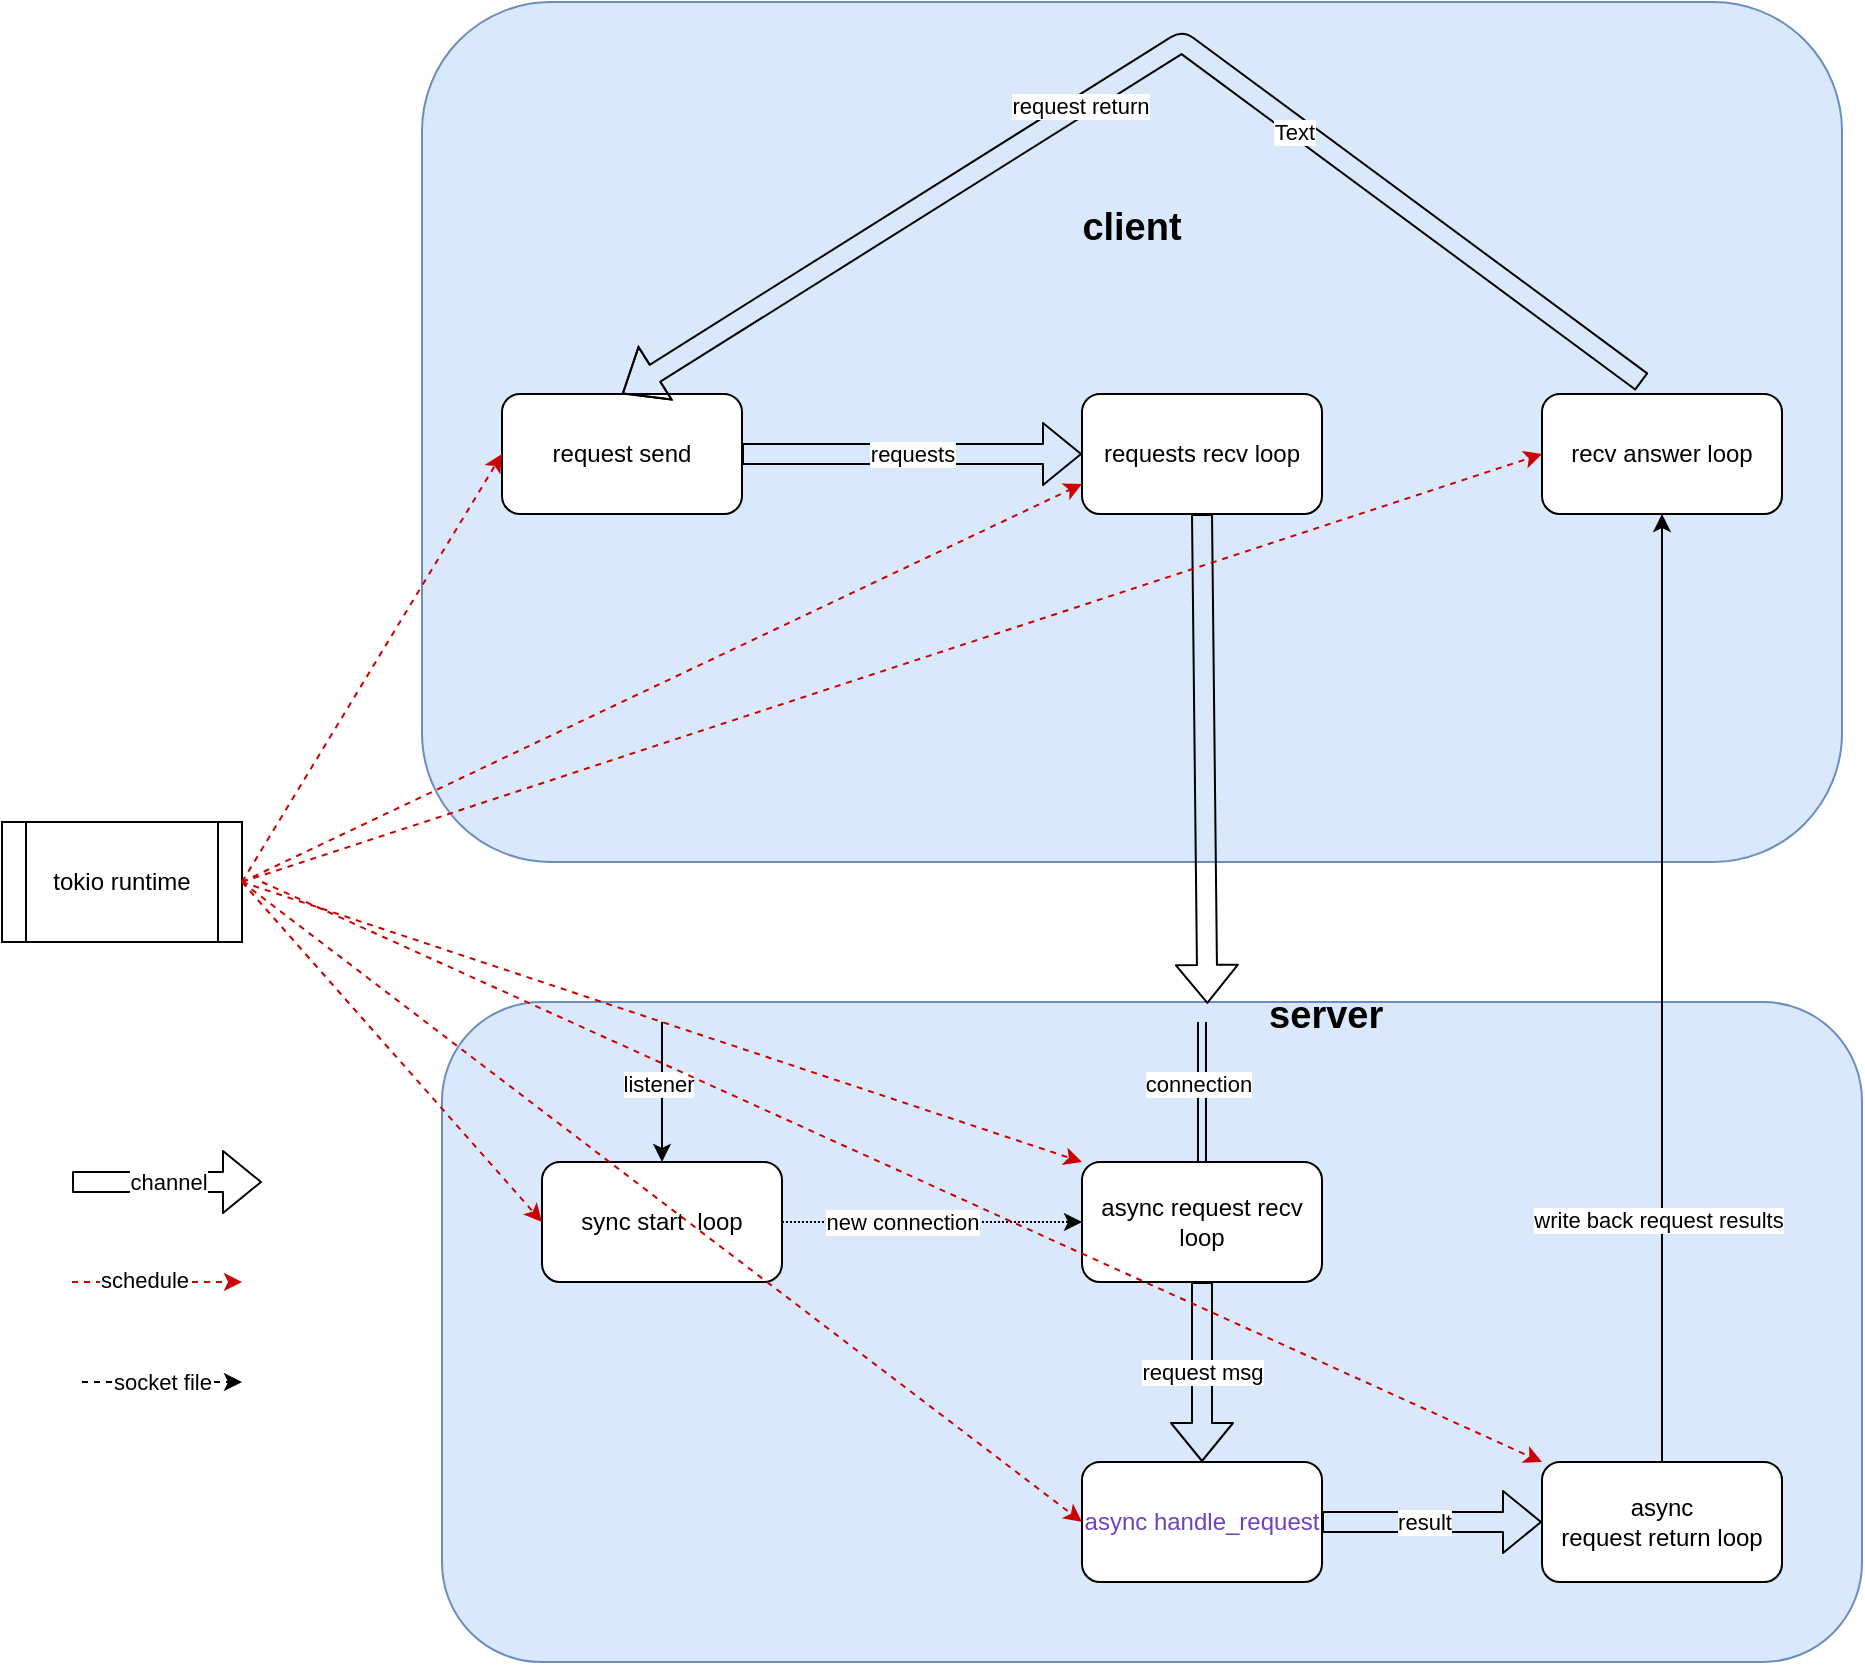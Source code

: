 <mxfile version="13.1.5" type="github"><diagram id="JsJCmZyqEPI-B3fBY6hO" name="Page-1"><mxGraphModel dx="2036" dy="715" grid="1" gridSize="10" guides="1" tooltips="1" connect="1" arrows="1" fold="1" page="1" pageScale="1" pageWidth="850" pageHeight="1100" math="0" shadow="0"><root><mxCell id="0"/><mxCell id="1" parent="0"/><mxCell id="cXLMN5Zo9pwXNlJQebRA-35" value="&lt;span style=&quot;font-size: 19px&quot;&gt;&lt;b&gt;client&lt;br&gt;&lt;br&gt;&lt;br&gt;&lt;br&gt;&lt;br&gt;&lt;br&gt;&lt;br&gt;&lt;br&gt;&lt;br&gt;&lt;br&gt;&lt;/b&gt;&lt;/span&gt;" style="rounded=1;whiteSpace=wrap;html=1;fillColor=#dae8fc;strokeColor=#6c8ebf;" vertex="1" parent="1"><mxGeometry x="70" y="30" width="710" height="430" as="geometry"/></mxCell><mxCell id="cXLMN5Zo9pwXNlJQebRA-22" value="&lt;b style=&quot;font-size: 19px&quot;&gt;&amp;nbsp; &amp;nbsp; &amp;nbsp; &amp;nbsp; &amp;nbsp; &amp;nbsp; &amp;nbsp; &amp;nbsp; &amp;nbsp; &amp;nbsp; &amp;nbsp; &amp;nbsp; &amp;nbsp; &amp;nbsp; &amp;nbsp; &amp;nbsp; &amp;nbsp;server&lt;/b&gt;&lt;br&gt;&lt;br&gt;&lt;br&gt;&lt;br&gt;&lt;br&gt;&lt;br&gt;&lt;br&gt;&lt;br&gt;&lt;br&gt;&lt;br&gt;&lt;br&gt;&lt;br&gt;&lt;br&gt;&lt;br&gt;&lt;br&gt;&lt;br&gt;&lt;br&gt;&lt;br&gt;&lt;br&gt;&lt;br&gt;&lt;br&gt;&lt;br&gt;&lt;br&gt;" style="rounded=1;whiteSpace=wrap;html=1;fillColor=#dae8fc;strokeColor=#6c8ebf;" vertex="1" parent="1"><mxGeometry x="80" y="530" width="710" height="330" as="geometry"/></mxCell><mxCell id="cXLMN5Zo9pwXNlJQebRA-1" value="sync start&amp;nbsp; loop" style="rounded=1;whiteSpace=wrap;html=1;" vertex="1" parent="1"><mxGeometry x="130" y="610" width="120" height="60" as="geometry"/></mxCell><mxCell id="cXLMN5Zo9pwXNlJQebRA-2" value="" style="endArrow=classic;html=1;" edge="1" parent="1"><mxGeometry width="50" height="50" relative="1" as="geometry"><mxPoint x="190" y="540" as="sourcePoint"/><mxPoint x="190" y="610" as="targetPoint"/></mxGeometry></mxCell><mxCell id="cXLMN5Zo9pwXNlJQebRA-3" value="listener" style="edgeLabel;html=1;align=center;verticalAlign=middle;resizable=0;points=[];" vertex="1" connectable="0" parent="cXLMN5Zo9pwXNlJQebRA-2"><mxGeometry x="-0.114" y="-2" relative="1" as="geometry"><mxPoint as="offset"/></mxGeometry></mxCell><mxCell id="cXLMN5Zo9pwXNlJQebRA-4" value="" style="endArrow=classic;html=1;dashed=1;dashPattern=1 1;" edge="1" parent="1"><mxGeometry width="50" height="50" relative="1" as="geometry"><mxPoint x="250" y="640" as="sourcePoint"/><mxPoint x="400" y="640" as="targetPoint"/></mxGeometry></mxCell><mxCell id="cXLMN5Zo9pwXNlJQebRA-5" value="new connection" style="edgeLabel;html=1;align=center;verticalAlign=middle;resizable=0;points=[];" vertex="1" connectable="0" parent="cXLMN5Zo9pwXNlJQebRA-4"><mxGeometry x="-0.2" relative="1" as="geometry"><mxPoint as="offset"/></mxGeometry></mxCell><mxCell id="cXLMN5Zo9pwXNlJQebRA-7" value="async request recv loop" style="rounded=1;whiteSpace=wrap;html=1;" vertex="1" parent="1"><mxGeometry x="400" y="610" width="120" height="60" as="geometry"/></mxCell><mxCell id="cXLMN5Zo9pwXNlJQebRA-8" value="&lt;span style=&quot;color: rgb(111 , 66 , 193) ; font-family: , &amp;#34;consolas&amp;#34; , &amp;#34;liberation mono&amp;#34; , &amp;#34;menlo&amp;#34; , monospace ; background-color: rgb(255 , 255 , 255)&quot;&gt;async handle_request&lt;/span&gt;" style="rounded=1;whiteSpace=wrap;html=1;" vertex="1" parent="1"><mxGeometry x="400" y="760" width="120" height="60" as="geometry"/></mxCell><mxCell id="cXLMN5Zo9pwXNlJQebRA-12" value="async&lt;br&gt;request return loop" style="rounded=1;whiteSpace=wrap;html=1;" vertex="1" parent="1"><mxGeometry x="630" y="760" width="120" height="60" as="geometry"/></mxCell><mxCell id="cXLMN5Zo9pwXNlJQebRA-13" value="" style="shape=flexArrow;endArrow=classic;html=1;exitX=1;exitY=0.5;exitDx=0;exitDy=0;" edge="1" parent="1" source="cXLMN5Zo9pwXNlJQebRA-8"><mxGeometry width="50" height="50" relative="1" as="geometry"><mxPoint x="580" y="840" as="sourcePoint"/><mxPoint x="630" y="790" as="targetPoint"/></mxGeometry></mxCell><mxCell id="cXLMN5Zo9pwXNlJQebRA-15" value="result" style="edgeLabel;html=1;align=center;verticalAlign=middle;resizable=0;points=[];" vertex="1" connectable="0" parent="cXLMN5Zo9pwXNlJQebRA-13"><mxGeometry x="-0.073" relative="1" as="geometry"><mxPoint as="offset"/></mxGeometry></mxCell><mxCell id="cXLMN5Zo9pwXNlJQebRA-14" value="request msg" style="shape=flexArrow;endArrow=classic;html=1;exitX=0.5;exitY=1;exitDx=0;exitDy=0;entryX=0.5;entryY=0;entryDx=0;entryDy=0;" edge="1" parent="1" source="cXLMN5Zo9pwXNlJQebRA-7" target="cXLMN5Zo9pwXNlJQebRA-8"><mxGeometry width="50" height="50" relative="1" as="geometry"><mxPoint x="370" y="800" as="sourcePoint"/><mxPoint x="420" y="750" as="targetPoint"/></mxGeometry></mxCell><mxCell id="cXLMN5Zo9pwXNlJQebRA-17" value="" style="shape=link;html=1;" edge="1" parent="1"><mxGeometry width="50" height="50" relative="1" as="geometry"><mxPoint x="460" y="610" as="sourcePoint"/><mxPoint x="460" y="540" as="targetPoint"/></mxGeometry></mxCell><mxCell id="cXLMN5Zo9pwXNlJQebRA-18" value="connection" style="edgeLabel;html=1;align=center;verticalAlign=middle;resizable=0;points=[];" vertex="1" connectable="0" parent="cXLMN5Zo9pwXNlJQebRA-17"><mxGeometry x="0.114" y="2" relative="1" as="geometry"><mxPoint as="offset"/></mxGeometry></mxCell><mxCell id="cXLMN5Zo9pwXNlJQebRA-19" value="" style="endArrow=classic;html=1;exitX=0.5;exitY=0;exitDx=0;exitDy=0;entryX=0.5;entryY=1;entryDx=0;entryDy=0;" edge="1" parent="1" source="cXLMN5Zo9pwXNlJQebRA-12" target="cXLMN5Zo9pwXNlJQebRA-29"><mxGeometry width="50" height="50" relative="1" as="geometry"><mxPoint x="370" y="740" as="sourcePoint"/><mxPoint x="690" y="300" as="targetPoint"/><Array as="points"><mxPoint x="690" y="590"/></Array></mxGeometry></mxCell><mxCell id="cXLMN5Zo9pwXNlJQebRA-20" value="write back request results" style="edgeLabel;html=1;align=center;verticalAlign=middle;resizable=0;points=[];" vertex="1" connectable="0" parent="cXLMN5Zo9pwXNlJQebRA-19"><mxGeometry x="-0.49" y="2" relative="1" as="geometry"><mxPoint as="offset"/></mxGeometry></mxCell><mxCell id="cXLMN5Zo9pwXNlJQebRA-21" value="tokio runtime" style="shape=process;whiteSpace=wrap;html=1;backgroundOutline=1;" vertex="1" parent="1"><mxGeometry x="-140" y="440" width="120" height="60" as="geometry"/></mxCell><mxCell id="cXLMN5Zo9pwXNlJQebRA-23" value="requests recv loop" style="rounded=1;whiteSpace=wrap;html=1;" vertex="1" parent="1"><mxGeometry x="400" y="226" width="120" height="60" as="geometry"/></mxCell><mxCell id="cXLMN5Zo9pwXNlJQebRA-25" value="requests" style="shape=flexArrow;endArrow=classic;html=1;entryX=0;entryY=0.5;entryDx=0;entryDy=0;exitX=1;exitY=0.5;exitDx=0;exitDy=0;" edge="1" parent="1" source="cXLMN5Zo9pwXNlJQebRA-30" target="cXLMN5Zo9pwXNlJQebRA-23"><mxGeometry width="50" height="50" relative="1" as="geometry"><mxPoint x="230" y="256" as="sourcePoint"/><mxPoint x="390" y="256" as="targetPoint"/></mxGeometry></mxCell><mxCell id="cXLMN5Zo9pwXNlJQebRA-28" value="" style="shape=flexArrow;endArrow=classic;html=1;exitX=0.5;exitY=1;exitDx=0;exitDy=0;entryX=0.539;entryY=0.003;entryDx=0;entryDy=0;entryPerimeter=0;" edge="1" parent="1" source="cXLMN5Zo9pwXNlJQebRA-23" target="cXLMN5Zo9pwXNlJQebRA-22"><mxGeometry width="50" height="50" relative="1" as="geometry"><mxPoint x="400" y="510" as="sourcePoint"/><mxPoint x="450" y="460" as="targetPoint"/></mxGeometry></mxCell><mxCell id="cXLMN5Zo9pwXNlJQebRA-29" value="recv answer loop" style="rounded=1;whiteSpace=wrap;html=1;" vertex="1" parent="1"><mxGeometry x="630" y="226" width="120" height="60" as="geometry"/></mxCell><mxCell id="cXLMN5Zo9pwXNlJQebRA-30" value="request send" style="rounded=1;whiteSpace=wrap;html=1;" vertex="1" parent="1"><mxGeometry x="110" y="226" width="120" height="60" as="geometry"/></mxCell><mxCell id="cXLMN5Zo9pwXNlJQebRA-31" value="" style="shape=flexArrow;endArrow=classic;html=1;entryX=0.5;entryY=0;entryDx=0;entryDy=0;" edge="1" parent="1" target="cXLMN5Zo9pwXNlJQebRA-30"><mxGeometry width="50" height="50" relative="1" as="geometry"><mxPoint x="680" y="220" as="sourcePoint"/><mxPoint x="450" y="330" as="targetPoint"/><Array as="points"><mxPoint x="450" y="50"/></Array></mxGeometry></mxCell><mxCell id="cXLMN5Zo9pwXNlJQebRA-32" value="request return" style="edgeLabel;html=1;align=center;verticalAlign=middle;resizable=0;points=[];" vertex="1" connectable="0" parent="cXLMN5Zo9pwXNlJQebRA-31"><mxGeometry x="-0.072" y="61" relative="1" as="geometry"><mxPoint x="-84" y="-20" as="offset"/></mxGeometry></mxCell><mxCell id="cXLMN5Zo9pwXNlJQebRA-37" value="Text" style="edgeLabel;html=1;align=center;verticalAlign=middle;resizable=0;points=[];" vertex="1" connectable="0" parent="cXLMN5Zo9pwXNlJQebRA-31"><mxGeometry x="-0.308" y="2" relative="1" as="geometry"><mxPoint x="-1" as="offset"/></mxGeometry></mxCell><mxCell id="cXLMN5Zo9pwXNlJQebRA-38" value="" style="endArrow=classic;html=1;exitX=1;exitY=0.5;exitDx=0;exitDy=0;entryX=0;entryY=0.5;entryDx=0;entryDy=0;dashed=1;strokeColor=#CC0000;" edge="1" parent="1" source="cXLMN5Zo9pwXNlJQebRA-21" target="cXLMN5Zo9pwXNlJQebRA-30"><mxGeometry width="50" height="50" relative="1" as="geometry"><mxPoint x="400" y="530" as="sourcePoint"/><mxPoint x="450" y="480" as="targetPoint"/></mxGeometry></mxCell><mxCell id="cXLMN5Zo9pwXNlJQebRA-39" value="" style="endArrow=classic;html=1;dashed=1;strokeColor=#CC0000;entryX=0;entryY=0.75;entryDx=0;entryDy=0;" edge="1" parent="1" target="cXLMN5Zo9pwXNlJQebRA-23"><mxGeometry width="50" height="50" relative="1" as="geometry"><mxPoint x="-20" y="470" as="sourcePoint"/><mxPoint x="450" y="390" as="targetPoint"/></mxGeometry></mxCell><mxCell id="cXLMN5Zo9pwXNlJQebRA-40" value="" style="endArrow=classic;html=1;dashed=1;strokeColor=#CC0000;entryX=0;entryY=0.5;entryDx=0;entryDy=0;" edge="1" parent="1" target="cXLMN5Zo9pwXNlJQebRA-29"><mxGeometry width="50" height="50" relative="1" as="geometry"><mxPoint x="-20" y="470" as="sourcePoint"/><mxPoint x="450" y="390" as="targetPoint"/></mxGeometry></mxCell><mxCell id="cXLMN5Zo9pwXNlJQebRA-41" value="" style="endArrow=classic;html=1;dashed=1;strokeColor=#CC0000;exitX=1;exitY=0.5;exitDx=0;exitDy=0;entryX=0;entryY=0.5;entryDx=0;entryDy=0;" edge="1" parent="1" source="cXLMN5Zo9pwXNlJQebRA-21" target="cXLMN5Zo9pwXNlJQebRA-1"><mxGeometry width="50" height="50" relative="1" as="geometry"><mxPoint x="400" y="590" as="sourcePoint"/><mxPoint x="450" y="540" as="targetPoint"/></mxGeometry></mxCell><mxCell id="cXLMN5Zo9pwXNlJQebRA-42" value="" style="endArrow=classic;html=1;dashed=1;strokeColor=#CC0000;entryX=0;entryY=0;entryDx=0;entryDy=0;" edge="1" parent="1" target="cXLMN5Zo9pwXNlJQebRA-7"><mxGeometry width="50" height="50" relative="1" as="geometry"><mxPoint x="-20" y="470" as="sourcePoint"/><mxPoint x="450" y="540" as="targetPoint"/></mxGeometry></mxCell><mxCell id="cXLMN5Zo9pwXNlJQebRA-43" value="" style="endArrow=classic;html=1;dashed=1;strokeColor=#CC0000;exitX=1;exitY=0.5;exitDx=0;exitDy=0;entryX=0;entryY=0.5;entryDx=0;entryDy=0;" edge="1" parent="1" source="cXLMN5Zo9pwXNlJQebRA-21" target="cXLMN5Zo9pwXNlJQebRA-8"><mxGeometry width="50" height="50" relative="1" as="geometry"><mxPoint x="-20" y="480" as="sourcePoint"/><mxPoint x="450" y="540" as="targetPoint"/></mxGeometry></mxCell><mxCell id="cXLMN5Zo9pwXNlJQebRA-44" value="" style="endArrow=classic;html=1;dashed=1;strokeColor=#CC0000;entryX=0;entryY=0;entryDx=0;entryDy=0;" edge="1" parent="1" target="cXLMN5Zo9pwXNlJQebRA-12"><mxGeometry width="50" height="50" relative="1" as="geometry"><mxPoint x="-10" y="470" as="sourcePoint"/><mxPoint x="450" y="540" as="targetPoint"/></mxGeometry></mxCell><mxCell id="cXLMN5Zo9pwXNlJQebRA-45" value="channel" style="shape=flexArrow;endArrow=classic;html=1;strokeColor=#000000;" edge="1" parent="1"><mxGeometry width="50" height="50" relative="1" as="geometry"><mxPoint x="-105" y="620" as="sourcePoint"/><mxPoint x="-10" y="620" as="targetPoint"/></mxGeometry></mxCell><mxCell id="cXLMN5Zo9pwXNlJQebRA-47" value="" style="endArrow=classic;html=1;strokeColor=#CC0000;dashed=1;" edge="1" parent="1"><mxGeometry width="50" height="50" relative="1" as="geometry"><mxPoint x="-105" y="670" as="sourcePoint"/><mxPoint x="-20" y="670" as="targetPoint"/></mxGeometry></mxCell><mxCell id="cXLMN5Zo9pwXNlJQebRA-48" value="schedule" style="edgeLabel;html=1;align=center;verticalAlign=middle;resizable=0;points=[];" vertex="1" connectable="0" parent="cXLMN5Zo9pwXNlJQebRA-47"><mxGeometry x="-0.153" y="1" relative="1" as="geometry"><mxPoint as="offset"/></mxGeometry></mxCell><mxCell id="cXLMN5Zo9pwXNlJQebRA-49" value="socket file" style="endArrow=classic;html=1;dashed=1;strokeColor=#000000;" edge="1" parent="1"><mxGeometry width="50" height="50" relative="1" as="geometry"><mxPoint x="-100" y="720" as="sourcePoint"/><mxPoint x="-20" y="720" as="targetPoint"/></mxGeometry></mxCell></root></mxGraphModel></diagram></mxfile>
